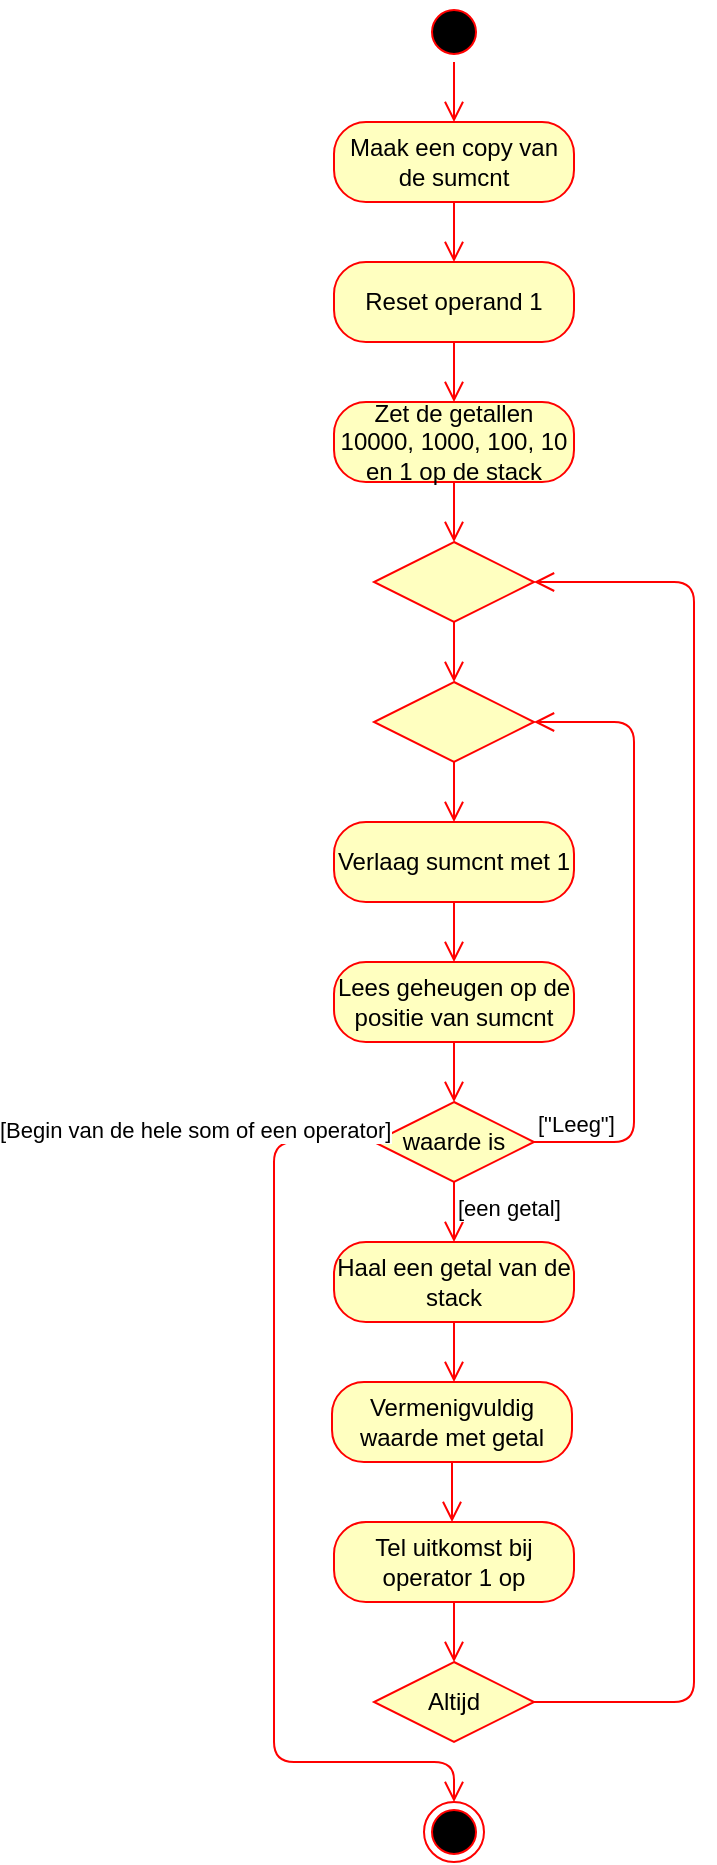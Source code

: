 <mxfile version="13.1.14" type="device"><diagram id="m-SCgMyKO_9-N7XCrORP" name="Page-1"><mxGraphModel dx="1504" dy="598" grid="1" gridSize="10" guides="1" tooltips="1" connect="1" arrows="1" fold="1" page="1" pageScale="1" pageWidth="827" pageHeight="1169" math="0" shadow="0"><root><mxCell id="0"/><mxCell id="1" parent="0"/><mxCell id="6c2PqENM8iIV1m6fQTPL-65" value="" style="ellipse;html=1;shape=startState;fillColor=#000000;strokeColor=#ff0000;" vertex="1" parent="1"><mxGeometry x="384" y="80" width="30" height="30" as="geometry"/></mxCell><mxCell id="6c2PqENM8iIV1m6fQTPL-66" value="" style="edgeStyle=orthogonalEdgeStyle;html=1;verticalAlign=bottom;endArrow=open;endSize=8;strokeColor=#ff0000;" edge="1" source="6c2PqENM8iIV1m6fQTPL-65" parent="1"><mxGeometry relative="1" as="geometry"><mxPoint x="399" y="140" as="targetPoint"/></mxGeometry></mxCell><mxCell id="6c2PqENM8iIV1m6fQTPL-67" value="Maak een copy van de sumcnt" style="rounded=1;whiteSpace=wrap;html=1;arcSize=40;fontColor=#000000;fillColor=#ffffc0;strokeColor=#ff0000;" vertex="1" parent="1"><mxGeometry x="339" y="140" width="120" height="40" as="geometry"/></mxCell><mxCell id="6c2PqENM8iIV1m6fQTPL-68" value="" style="edgeStyle=orthogonalEdgeStyle;html=1;verticalAlign=bottom;endArrow=open;endSize=8;strokeColor=#ff0000;exitX=0.5;exitY=1;exitDx=0;exitDy=0;entryX=0.5;entryY=0;entryDx=0;entryDy=0;" edge="1" source="6c2PqENM8iIV1m6fQTPL-102" parent="1" target="6c2PqENM8iIV1m6fQTPL-69"><mxGeometry relative="1" as="geometry"><mxPoint x="520" y="260" as="targetPoint"/><mxPoint x="398" y="290" as="sourcePoint"/><Array as="points"/></mxGeometry></mxCell><mxCell id="6c2PqENM8iIV1m6fQTPL-69" value="Zet de getallen 10000, 1000, 100, 10 en 1 op de stack" style="rounded=1;whiteSpace=wrap;html=1;arcSize=40;fontColor=#000000;fillColor=#ffffc0;strokeColor=#ff0000;" vertex="1" parent="1"><mxGeometry x="339" y="280" width="120" height="40" as="geometry"/></mxCell><mxCell id="6c2PqENM8iIV1m6fQTPL-70" value="" style="edgeStyle=orthogonalEdgeStyle;html=1;verticalAlign=bottom;endArrow=open;endSize=8;strokeColor=#ff0000;" edge="1" source="6c2PqENM8iIV1m6fQTPL-69" parent="1"><mxGeometry relative="1" as="geometry"><mxPoint x="399" y="350" as="targetPoint"/></mxGeometry></mxCell><mxCell id="6c2PqENM8iIV1m6fQTPL-73" value="" style="rhombus;whiteSpace=wrap;html=1;fillColor=#ffffc0;strokeColor=#ff0000;" vertex="1" parent="1"><mxGeometry x="359" y="350" width="80" height="40" as="geometry"/></mxCell><mxCell id="6c2PqENM8iIV1m6fQTPL-75" value="" style="edgeStyle=orthogonalEdgeStyle;html=1;align=left;verticalAlign=top;endArrow=open;endSize=8;strokeColor=#ff0000;" edge="1" source="6c2PqENM8iIV1m6fQTPL-73" parent="1"><mxGeometry x="-1" relative="1" as="geometry"><mxPoint x="399" y="420" as="targetPoint"/></mxGeometry></mxCell><mxCell id="6c2PqENM8iIV1m6fQTPL-76" value="Verlaag sumcnt met 1" style="rounded=1;whiteSpace=wrap;html=1;arcSize=40;fontColor=#000000;fillColor=#ffffc0;strokeColor=#ff0000;" vertex="1" parent="1"><mxGeometry x="339" y="490" width="120" height="40" as="geometry"/></mxCell><mxCell id="6c2PqENM8iIV1m6fQTPL-77" value="" style="edgeStyle=orthogonalEdgeStyle;html=1;verticalAlign=bottom;endArrow=open;endSize=8;strokeColor=#ff0000;" edge="1" source="6c2PqENM8iIV1m6fQTPL-76" parent="1"><mxGeometry relative="1" as="geometry"><mxPoint x="399" y="560" as="targetPoint"/></mxGeometry></mxCell><mxCell id="6c2PqENM8iIV1m6fQTPL-78" value="Lees geheugen op de positie van sumcnt" style="rounded=1;whiteSpace=wrap;html=1;arcSize=40;fontColor=#000000;fillColor=#ffffc0;strokeColor=#ff0000;" vertex="1" parent="1"><mxGeometry x="339" y="560" width="120" height="40" as="geometry"/></mxCell><mxCell id="6c2PqENM8iIV1m6fQTPL-79" value="" style="edgeStyle=orthogonalEdgeStyle;html=1;verticalAlign=bottom;endArrow=open;endSize=8;strokeColor=#ff0000;" edge="1" source="6c2PqENM8iIV1m6fQTPL-78" parent="1"><mxGeometry relative="1" as="geometry"><mxPoint x="399" y="630" as="targetPoint"/></mxGeometry></mxCell><mxCell id="6c2PqENM8iIV1m6fQTPL-80" value="waarde is" style="rhombus;whiteSpace=wrap;html=1;fillColor=#ffffc0;strokeColor=#ff0000;" vertex="1" parent="1"><mxGeometry x="359" y="630" width="80" height="40" as="geometry"/></mxCell><mxCell id="6c2PqENM8iIV1m6fQTPL-81" value="[&quot;Leeg&quot;]" style="edgeStyle=orthogonalEdgeStyle;html=1;align=left;verticalAlign=bottom;endArrow=open;endSize=8;strokeColor=#ff0000;entryX=1;entryY=0.5;entryDx=0;entryDy=0;" edge="1" source="6c2PqENM8iIV1m6fQTPL-80" parent="1" target="6c2PqENM8iIV1m6fQTPL-83"><mxGeometry x="-1" relative="1" as="geometry"><mxPoint x="499" y="450" as="targetPoint"/><Array as="points"><mxPoint x="489" y="650"/><mxPoint x="489" y="440"/></Array></mxGeometry></mxCell><mxCell id="6c2PqENM8iIV1m6fQTPL-82" value="[Begin van de hele som of een operator]" style="edgeStyle=orthogonalEdgeStyle;html=1;align=left;verticalAlign=top;endArrow=open;endSize=8;strokeColor=#ff0000;entryX=0.5;entryY=0;entryDx=0;entryDy=0;" edge="1" source="6c2PqENM8iIV1m6fQTPL-80" parent="1" target="6c2PqENM8iIV1m6fQTPL-101"><mxGeometry x="-0.787" y="-140" relative="1" as="geometry"><mxPoint x="319" y="690" as="targetPoint"/><Array as="points"><mxPoint x="309" y="650"/><mxPoint x="309" y="960"/><mxPoint x="399" y="960"/></Array><mxPoint x="1" y="-19" as="offset"/></mxGeometry></mxCell><mxCell id="6c2PqENM8iIV1m6fQTPL-83" value="" style="rhombus;whiteSpace=wrap;html=1;fillColor=#ffffc0;strokeColor=#ff0000;" vertex="1" parent="1"><mxGeometry x="359" y="420" width="80" height="40" as="geometry"/></mxCell><mxCell id="6c2PqENM8iIV1m6fQTPL-85" value="" style="edgeStyle=orthogonalEdgeStyle;html=1;align=left;verticalAlign=top;endArrow=open;endSize=8;strokeColor=#ff0000;" edge="1" source="6c2PqENM8iIV1m6fQTPL-83" parent="1"><mxGeometry x="-1" relative="1" as="geometry"><mxPoint x="399" y="490" as="targetPoint"/></mxGeometry></mxCell><mxCell id="6c2PqENM8iIV1m6fQTPL-88" value="[een getal]" style="edgeStyle=orthogonalEdgeStyle;html=1;align=left;verticalAlign=top;endArrow=open;endSize=8;strokeColor=#ff0000;exitX=0.5;exitY=1;exitDx=0;exitDy=0;" edge="1" parent="1" source="6c2PqENM8iIV1m6fQTPL-80"><mxGeometry x="-1" relative="1" as="geometry"><mxPoint x="399" y="700" as="targetPoint"/><mxPoint x="369" y="660" as="sourcePoint"/><mxPoint as="offset"/></mxGeometry></mxCell><mxCell id="6c2PqENM8iIV1m6fQTPL-89" value="Haal een getal van de stack" style="rounded=1;whiteSpace=wrap;html=1;arcSize=40;fontColor=#000000;fillColor=#ffffc0;strokeColor=#ff0000;" vertex="1" parent="1"><mxGeometry x="339" y="700" width="120" height="40" as="geometry"/></mxCell><mxCell id="6c2PqENM8iIV1m6fQTPL-90" value="" style="edgeStyle=orthogonalEdgeStyle;html=1;verticalAlign=bottom;endArrow=open;endSize=8;strokeColor=#ff0000;" edge="1" source="6c2PqENM8iIV1m6fQTPL-89" parent="1"><mxGeometry relative="1" as="geometry"><mxPoint x="399" y="770" as="targetPoint"/></mxGeometry></mxCell><mxCell id="6c2PqENM8iIV1m6fQTPL-91" value="Vermenigvuldig waarde met getal" style="rounded=1;whiteSpace=wrap;html=1;arcSize=40;fontColor=#000000;fillColor=#ffffc0;strokeColor=#ff0000;" vertex="1" parent="1"><mxGeometry x="338" y="770" width="120" height="40" as="geometry"/></mxCell><mxCell id="6c2PqENM8iIV1m6fQTPL-92" value="" style="edgeStyle=orthogonalEdgeStyle;html=1;verticalAlign=bottom;endArrow=open;endSize=8;strokeColor=#ff0000;" edge="1" source="6c2PqENM8iIV1m6fQTPL-91" parent="1"><mxGeometry relative="1" as="geometry"><mxPoint x="398" y="840" as="targetPoint"/></mxGeometry></mxCell><mxCell id="6c2PqENM8iIV1m6fQTPL-93" value="Tel uitkomst bij operator 1 op" style="rounded=1;whiteSpace=wrap;html=1;arcSize=40;fontColor=#000000;fillColor=#ffffc0;strokeColor=#ff0000;" vertex="1" parent="1"><mxGeometry x="339" y="840" width="120" height="40" as="geometry"/></mxCell><mxCell id="6c2PqENM8iIV1m6fQTPL-94" value="" style="edgeStyle=orthogonalEdgeStyle;html=1;verticalAlign=bottom;endArrow=open;endSize=8;strokeColor=#ff0000;" edge="1" source="6c2PqENM8iIV1m6fQTPL-93" parent="1"><mxGeometry relative="1" as="geometry"><mxPoint x="399" y="910" as="targetPoint"/></mxGeometry></mxCell><mxCell id="6c2PqENM8iIV1m6fQTPL-95" value="Altijd" style="rhombus;whiteSpace=wrap;html=1;fillColor=#ffffc0;strokeColor=#ff0000;" vertex="1" parent="1"><mxGeometry x="359" y="910" width="80" height="40" as="geometry"/></mxCell><mxCell id="6c2PqENM8iIV1m6fQTPL-96" value="" style="edgeStyle=orthogonalEdgeStyle;html=1;align=left;verticalAlign=bottom;endArrow=open;endSize=8;strokeColor=#ff0000;entryX=1;entryY=0.5;entryDx=0;entryDy=0;" edge="1" source="6c2PqENM8iIV1m6fQTPL-95" parent="1" target="6c2PqENM8iIV1m6fQTPL-73"><mxGeometry x="-1" relative="1" as="geometry"><mxPoint x="529" y="930" as="targetPoint"/><Array as="points"><mxPoint x="519" y="930"/><mxPoint x="519" y="370"/></Array></mxGeometry></mxCell><mxCell id="6c2PqENM8iIV1m6fQTPL-101" value="" style="ellipse;html=1;shape=endState;fillColor=#000000;strokeColor=#ff0000;" vertex="1" parent="1"><mxGeometry x="384" y="980" width="30" height="30" as="geometry"/></mxCell><mxCell id="6c2PqENM8iIV1m6fQTPL-102" value="Reset operand 1" style="rounded=1;whiteSpace=wrap;html=1;arcSize=40;fontColor=#000000;fillColor=#ffffc0;strokeColor=#ff0000;" vertex="1" parent="1"><mxGeometry x="339" y="210" width="120" height="40" as="geometry"/></mxCell><mxCell id="6c2PqENM8iIV1m6fQTPL-104" value="" style="edgeStyle=orthogonalEdgeStyle;html=1;verticalAlign=bottom;endArrow=open;endSize=8;strokeColor=#ff0000;entryX=0.5;entryY=0;entryDx=0;entryDy=0;exitX=0.5;exitY=1;exitDx=0;exitDy=0;" edge="1" parent="1" source="6c2PqENM8iIV1m6fQTPL-67" target="6c2PqENM8iIV1m6fQTPL-102"><mxGeometry relative="1" as="geometry"><mxPoint x="409" y="150" as="targetPoint"/><mxPoint x="409" y="120" as="sourcePoint"/></mxGeometry></mxCell></root></mxGraphModel></diagram></mxfile>
